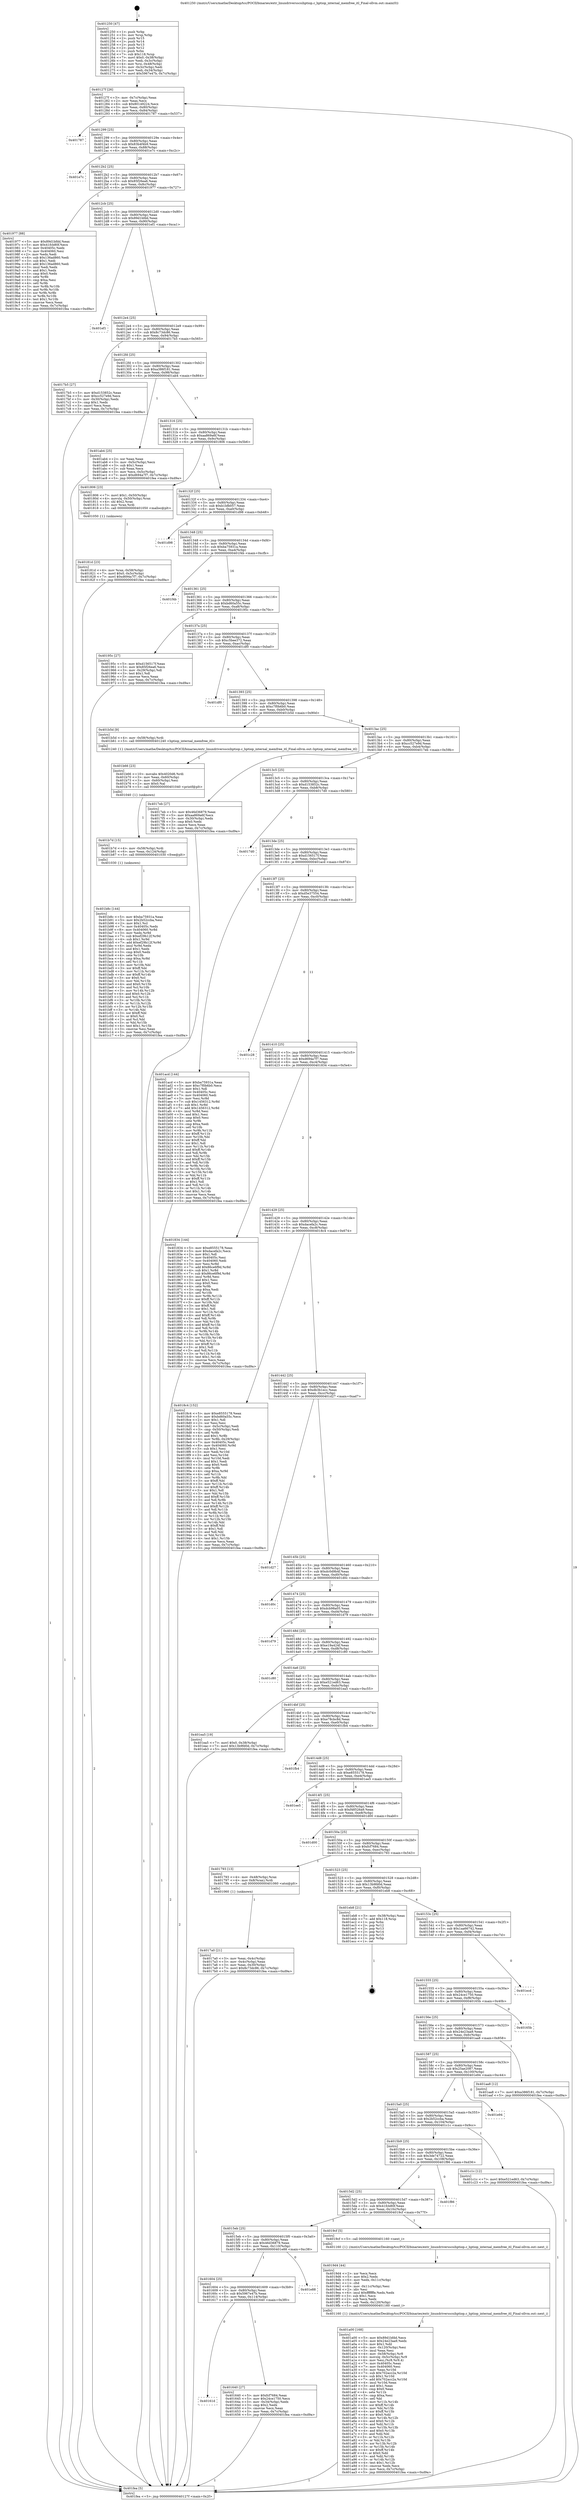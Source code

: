 digraph "0x401250" {
  label = "0x401250 (/mnt/c/Users/mathe/Desktop/tcc/POCII/binaries/extr_linuxdriversscsihptiop.c_hptiop_internal_memfree_itl_Final-ollvm.out::main(0))"
  labelloc = "t"
  node[shape=record]

  Entry [label="",width=0.3,height=0.3,shape=circle,fillcolor=black,style=filled]
  "0x40127f" [label="{
     0x40127f [26]\l
     | [instrs]\l
     &nbsp;&nbsp;0x40127f \<+3\>: mov -0x7c(%rbp),%eax\l
     &nbsp;&nbsp;0x401282 \<+2\>: mov %eax,%ecx\l
     &nbsp;&nbsp;0x401284 \<+6\>: sub $0x80149224,%ecx\l
     &nbsp;&nbsp;0x40128a \<+3\>: mov %eax,-0x80(%rbp)\l
     &nbsp;&nbsp;0x40128d \<+6\>: mov %ecx,-0x84(%rbp)\l
     &nbsp;&nbsp;0x401293 \<+6\>: je 0000000000401787 \<main+0x537\>\l
  }"]
  "0x401787" [label="{
     0x401787\l
  }", style=dashed]
  "0x401299" [label="{
     0x401299 [25]\l
     | [instrs]\l
     &nbsp;&nbsp;0x401299 \<+5\>: jmp 000000000040129e \<main+0x4e\>\l
     &nbsp;&nbsp;0x40129e \<+3\>: mov -0x80(%rbp),%eax\l
     &nbsp;&nbsp;0x4012a1 \<+5\>: sub $0x83b4f4b9,%eax\l
     &nbsp;&nbsp;0x4012a6 \<+6\>: mov %eax,-0x88(%rbp)\l
     &nbsp;&nbsp;0x4012ac \<+6\>: je 0000000000401e7c \<main+0xc2c\>\l
  }"]
  Exit [label="",width=0.3,height=0.3,shape=circle,fillcolor=black,style=filled,peripheries=2]
  "0x401e7c" [label="{
     0x401e7c\l
  }", style=dashed]
  "0x4012b2" [label="{
     0x4012b2 [25]\l
     | [instrs]\l
     &nbsp;&nbsp;0x4012b2 \<+5\>: jmp 00000000004012b7 \<main+0x67\>\l
     &nbsp;&nbsp;0x4012b7 \<+3\>: mov -0x80(%rbp),%eax\l
     &nbsp;&nbsp;0x4012ba \<+5\>: sub $0x85f26ea6,%eax\l
     &nbsp;&nbsp;0x4012bf \<+6\>: mov %eax,-0x8c(%rbp)\l
     &nbsp;&nbsp;0x4012c5 \<+6\>: je 0000000000401977 \<main+0x727\>\l
  }"]
  "0x401b8c" [label="{
     0x401b8c [144]\l
     | [instrs]\l
     &nbsp;&nbsp;0x401b8c \<+5\>: mov $0xba75931a,%eax\l
     &nbsp;&nbsp;0x401b91 \<+5\>: mov $0x2b52ccba,%esi\l
     &nbsp;&nbsp;0x401b96 \<+2\>: mov $0x1,%cl\l
     &nbsp;&nbsp;0x401b98 \<+7\>: mov 0x40405c,%edx\l
     &nbsp;&nbsp;0x401b9f \<+8\>: mov 0x404060,%r8d\l
     &nbsp;&nbsp;0x401ba7 \<+3\>: mov %edx,%r9d\l
     &nbsp;&nbsp;0x401baa \<+7\>: sub $0xef29b12f,%r9d\l
     &nbsp;&nbsp;0x401bb1 \<+4\>: sub $0x1,%r9d\l
     &nbsp;&nbsp;0x401bb5 \<+7\>: add $0xef29b12f,%r9d\l
     &nbsp;&nbsp;0x401bbc \<+4\>: imul %r9d,%edx\l
     &nbsp;&nbsp;0x401bc0 \<+3\>: and $0x1,%edx\l
     &nbsp;&nbsp;0x401bc3 \<+3\>: cmp $0x0,%edx\l
     &nbsp;&nbsp;0x401bc6 \<+4\>: sete %r10b\l
     &nbsp;&nbsp;0x401bca \<+4\>: cmp $0xa,%r8d\l
     &nbsp;&nbsp;0x401bce \<+4\>: setl %r11b\l
     &nbsp;&nbsp;0x401bd2 \<+3\>: mov %r10b,%bl\l
     &nbsp;&nbsp;0x401bd5 \<+3\>: xor $0xff,%bl\l
     &nbsp;&nbsp;0x401bd8 \<+3\>: mov %r11b,%r14b\l
     &nbsp;&nbsp;0x401bdb \<+4\>: xor $0xff,%r14b\l
     &nbsp;&nbsp;0x401bdf \<+3\>: xor $0x0,%cl\l
     &nbsp;&nbsp;0x401be2 \<+3\>: mov %bl,%r15b\l
     &nbsp;&nbsp;0x401be5 \<+4\>: and $0x0,%r15b\l
     &nbsp;&nbsp;0x401be9 \<+3\>: and %cl,%r10b\l
     &nbsp;&nbsp;0x401bec \<+3\>: mov %r14b,%r12b\l
     &nbsp;&nbsp;0x401bef \<+4\>: and $0x0,%r12b\l
     &nbsp;&nbsp;0x401bf3 \<+3\>: and %cl,%r11b\l
     &nbsp;&nbsp;0x401bf6 \<+3\>: or %r10b,%r15b\l
     &nbsp;&nbsp;0x401bf9 \<+3\>: or %r11b,%r12b\l
     &nbsp;&nbsp;0x401bfc \<+3\>: xor %r12b,%r15b\l
     &nbsp;&nbsp;0x401bff \<+3\>: or %r14b,%bl\l
     &nbsp;&nbsp;0x401c02 \<+3\>: xor $0xff,%bl\l
     &nbsp;&nbsp;0x401c05 \<+3\>: or $0x0,%cl\l
     &nbsp;&nbsp;0x401c08 \<+2\>: and %cl,%bl\l
     &nbsp;&nbsp;0x401c0a \<+3\>: or %bl,%r15b\l
     &nbsp;&nbsp;0x401c0d \<+4\>: test $0x1,%r15b\l
     &nbsp;&nbsp;0x401c11 \<+3\>: cmovne %esi,%eax\l
     &nbsp;&nbsp;0x401c14 \<+3\>: mov %eax,-0x7c(%rbp)\l
     &nbsp;&nbsp;0x401c17 \<+5\>: jmp 0000000000401fea \<main+0xd9a\>\l
  }"]
  "0x401977" [label="{
     0x401977 [88]\l
     | [instrs]\l
     &nbsp;&nbsp;0x401977 \<+5\>: mov $0x89d1bfdd,%eax\l
     &nbsp;&nbsp;0x40197c \<+5\>: mov $0x41fcb80f,%ecx\l
     &nbsp;&nbsp;0x401981 \<+7\>: mov 0x40405c,%edx\l
     &nbsp;&nbsp;0x401988 \<+7\>: mov 0x404060,%esi\l
     &nbsp;&nbsp;0x40198f \<+2\>: mov %edx,%edi\l
     &nbsp;&nbsp;0x401991 \<+6\>: sub $0x136ad860,%edi\l
     &nbsp;&nbsp;0x401997 \<+3\>: sub $0x1,%edi\l
     &nbsp;&nbsp;0x40199a \<+6\>: add $0x136ad860,%edi\l
     &nbsp;&nbsp;0x4019a0 \<+3\>: imul %edi,%edx\l
     &nbsp;&nbsp;0x4019a3 \<+3\>: and $0x1,%edx\l
     &nbsp;&nbsp;0x4019a6 \<+3\>: cmp $0x0,%edx\l
     &nbsp;&nbsp;0x4019a9 \<+4\>: sete %r8b\l
     &nbsp;&nbsp;0x4019ad \<+3\>: cmp $0xa,%esi\l
     &nbsp;&nbsp;0x4019b0 \<+4\>: setl %r9b\l
     &nbsp;&nbsp;0x4019b4 \<+3\>: mov %r8b,%r10b\l
     &nbsp;&nbsp;0x4019b7 \<+3\>: and %r9b,%r10b\l
     &nbsp;&nbsp;0x4019ba \<+3\>: xor %r9b,%r8b\l
     &nbsp;&nbsp;0x4019bd \<+3\>: or %r8b,%r10b\l
     &nbsp;&nbsp;0x4019c0 \<+4\>: test $0x1,%r10b\l
     &nbsp;&nbsp;0x4019c4 \<+3\>: cmovne %ecx,%eax\l
     &nbsp;&nbsp;0x4019c7 \<+3\>: mov %eax,-0x7c(%rbp)\l
     &nbsp;&nbsp;0x4019ca \<+5\>: jmp 0000000000401fea \<main+0xd9a\>\l
  }"]
  "0x4012cb" [label="{
     0x4012cb [25]\l
     | [instrs]\l
     &nbsp;&nbsp;0x4012cb \<+5\>: jmp 00000000004012d0 \<main+0x80\>\l
     &nbsp;&nbsp;0x4012d0 \<+3\>: mov -0x80(%rbp),%eax\l
     &nbsp;&nbsp;0x4012d3 \<+5\>: sub $0x89d1bfdd,%eax\l
     &nbsp;&nbsp;0x4012d8 \<+6\>: mov %eax,-0x90(%rbp)\l
     &nbsp;&nbsp;0x4012de \<+6\>: je 0000000000401ef1 \<main+0xca1\>\l
  }"]
  "0x401b7d" [label="{
     0x401b7d [15]\l
     | [instrs]\l
     &nbsp;&nbsp;0x401b7d \<+4\>: mov -0x58(%rbp),%rdi\l
     &nbsp;&nbsp;0x401b81 \<+6\>: mov %eax,-0x124(%rbp)\l
     &nbsp;&nbsp;0x401b87 \<+5\>: call 0000000000401030 \<free@plt\>\l
     | [calls]\l
     &nbsp;&nbsp;0x401030 \{1\} (unknown)\l
  }"]
  "0x401ef1" [label="{
     0x401ef1\l
  }", style=dashed]
  "0x4012e4" [label="{
     0x4012e4 [25]\l
     | [instrs]\l
     &nbsp;&nbsp;0x4012e4 \<+5\>: jmp 00000000004012e9 \<main+0x99\>\l
     &nbsp;&nbsp;0x4012e9 \<+3\>: mov -0x80(%rbp),%eax\l
     &nbsp;&nbsp;0x4012ec \<+5\>: sub $0x8c73dc86,%eax\l
     &nbsp;&nbsp;0x4012f1 \<+6\>: mov %eax,-0x94(%rbp)\l
     &nbsp;&nbsp;0x4012f7 \<+6\>: je 00000000004017b5 \<main+0x565\>\l
  }"]
  "0x401b66" [label="{
     0x401b66 [23]\l
     | [instrs]\l
     &nbsp;&nbsp;0x401b66 \<+10\>: movabs $0x4020d6,%rdi\l
     &nbsp;&nbsp;0x401b70 \<+3\>: mov %eax,-0x60(%rbp)\l
     &nbsp;&nbsp;0x401b73 \<+3\>: mov -0x60(%rbp),%esi\l
     &nbsp;&nbsp;0x401b76 \<+2\>: mov $0x0,%al\l
     &nbsp;&nbsp;0x401b78 \<+5\>: call 0000000000401040 \<printf@plt\>\l
     | [calls]\l
     &nbsp;&nbsp;0x401040 \{1\} (unknown)\l
  }"]
  "0x4017b5" [label="{
     0x4017b5 [27]\l
     | [instrs]\l
     &nbsp;&nbsp;0x4017b5 \<+5\>: mov $0xd153852c,%eax\l
     &nbsp;&nbsp;0x4017ba \<+5\>: mov $0xcc527e9d,%ecx\l
     &nbsp;&nbsp;0x4017bf \<+3\>: mov -0x30(%rbp),%edx\l
     &nbsp;&nbsp;0x4017c2 \<+3\>: cmp $0x1,%edx\l
     &nbsp;&nbsp;0x4017c5 \<+3\>: cmovl %ecx,%eax\l
     &nbsp;&nbsp;0x4017c8 \<+3\>: mov %eax,-0x7c(%rbp)\l
     &nbsp;&nbsp;0x4017cb \<+5\>: jmp 0000000000401fea \<main+0xd9a\>\l
  }"]
  "0x4012fd" [label="{
     0x4012fd [25]\l
     | [instrs]\l
     &nbsp;&nbsp;0x4012fd \<+5\>: jmp 0000000000401302 \<main+0xb2\>\l
     &nbsp;&nbsp;0x401302 \<+3\>: mov -0x80(%rbp),%eax\l
     &nbsp;&nbsp;0x401305 \<+5\>: sub $0xa386f181,%eax\l
     &nbsp;&nbsp;0x40130a \<+6\>: mov %eax,-0x98(%rbp)\l
     &nbsp;&nbsp;0x401310 \<+6\>: je 0000000000401ab4 \<main+0x864\>\l
  }"]
  "0x401a00" [label="{
     0x401a00 [168]\l
     | [instrs]\l
     &nbsp;&nbsp;0x401a00 \<+5\>: mov $0x89d1bfdd,%ecx\l
     &nbsp;&nbsp;0x401a05 \<+5\>: mov $0x24e23aa9,%edx\l
     &nbsp;&nbsp;0x401a0a \<+3\>: mov $0x1,%dil\l
     &nbsp;&nbsp;0x401a0d \<+6\>: mov -0x120(%rbp),%esi\l
     &nbsp;&nbsp;0x401a13 \<+3\>: imul %eax,%esi\l
     &nbsp;&nbsp;0x401a16 \<+4\>: mov -0x58(%rbp),%r8\l
     &nbsp;&nbsp;0x401a1a \<+4\>: movslq -0x5c(%rbp),%r9\l
     &nbsp;&nbsp;0x401a1e \<+4\>: mov %esi,(%r8,%r9,4)\l
     &nbsp;&nbsp;0x401a22 \<+7\>: mov 0x40405c,%eax\l
     &nbsp;&nbsp;0x401a29 \<+7\>: mov 0x404060,%esi\l
     &nbsp;&nbsp;0x401a30 \<+3\>: mov %eax,%r10d\l
     &nbsp;&nbsp;0x401a33 \<+7\>: sub $0x702acc2a,%r10d\l
     &nbsp;&nbsp;0x401a3a \<+4\>: sub $0x1,%r10d\l
     &nbsp;&nbsp;0x401a3e \<+7\>: add $0x702acc2a,%r10d\l
     &nbsp;&nbsp;0x401a45 \<+4\>: imul %r10d,%eax\l
     &nbsp;&nbsp;0x401a49 \<+3\>: and $0x1,%eax\l
     &nbsp;&nbsp;0x401a4c \<+3\>: cmp $0x0,%eax\l
     &nbsp;&nbsp;0x401a4f \<+4\>: sete %r11b\l
     &nbsp;&nbsp;0x401a53 \<+3\>: cmp $0xa,%esi\l
     &nbsp;&nbsp;0x401a56 \<+3\>: setl %bl\l
     &nbsp;&nbsp;0x401a59 \<+3\>: mov %r11b,%r14b\l
     &nbsp;&nbsp;0x401a5c \<+4\>: xor $0xff,%r14b\l
     &nbsp;&nbsp;0x401a60 \<+3\>: mov %bl,%r15b\l
     &nbsp;&nbsp;0x401a63 \<+4\>: xor $0xff,%r15b\l
     &nbsp;&nbsp;0x401a67 \<+4\>: xor $0x0,%dil\l
     &nbsp;&nbsp;0x401a6b \<+3\>: mov %r14b,%r12b\l
     &nbsp;&nbsp;0x401a6e \<+4\>: and $0x0,%r12b\l
     &nbsp;&nbsp;0x401a72 \<+3\>: and %dil,%r11b\l
     &nbsp;&nbsp;0x401a75 \<+3\>: mov %r15b,%r13b\l
     &nbsp;&nbsp;0x401a78 \<+4\>: and $0x0,%r13b\l
     &nbsp;&nbsp;0x401a7c \<+3\>: and %dil,%bl\l
     &nbsp;&nbsp;0x401a7f \<+3\>: or %r11b,%r12b\l
     &nbsp;&nbsp;0x401a82 \<+3\>: or %bl,%r13b\l
     &nbsp;&nbsp;0x401a85 \<+3\>: xor %r13b,%r12b\l
     &nbsp;&nbsp;0x401a88 \<+3\>: or %r15b,%r14b\l
     &nbsp;&nbsp;0x401a8b \<+4\>: xor $0xff,%r14b\l
     &nbsp;&nbsp;0x401a8f \<+4\>: or $0x0,%dil\l
     &nbsp;&nbsp;0x401a93 \<+3\>: and %dil,%r14b\l
     &nbsp;&nbsp;0x401a96 \<+3\>: or %r14b,%r12b\l
     &nbsp;&nbsp;0x401a99 \<+4\>: test $0x1,%r12b\l
     &nbsp;&nbsp;0x401a9d \<+3\>: cmovne %edx,%ecx\l
     &nbsp;&nbsp;0x401aa0 \<+3\>: mov %ecx,-0x7c(%rbp)\l
     &nbsp;&nbsp;0x401aa3 \<+5\>: jmp 0000000000401fea \<main+0xd9a\>\l
  }"]
  "0x401ab4" [label="{
     0x401ab4 [25]\l
     | [instrs]\l
     &nbsp;&nbsp;0x401ab4 \<+2\>: xor %eax,%eax\l
     &nbsp;&nbsp;0x401ab6 \<+3\>: mov -0x5c(%rbp),%ecx\l
     &nbsp;&nbsp;0x401ab9 \<+3\>: sub $0x1,%eax\l
     &nbsp;&nbsp;0x401abc \<+2\>: sub %eax,%ecx\l
     &nbsp;&nbsp;0x401abe \<+3\>: mov %ecx,-0x5c(%rbp)\l
     &nbsp;&nbsp;0x401ac1 \<+7\>: movl $0xd694a7f7,-0x7c(%rbp)\l
     &nbsp;&nbsp;0x401ac8 \<+5\>: jmp 0000000000401fea \<main+0xd9a\>\l
  }"]
  "0x401316" [label="{
     0x401316 [25]\l
     | [instrs]\l
     &nbsp;&nbsp;0x401316 \<+5\>: jmp 000000000040131b \<main+0xcb\>\l
     &nbsp;&nbsp;0x40131b \<+3\>: mov -0x80(%rbp),%eax\l
     &nbsp;&nbsp;0x40131e \<+5\>: sub $0xaa869a6f,%eax\l
     &nbsp;&nbsp;0x401323 \<+6\>: mov %eax,-0x9c(%rbp)\l
     &nbsp;&nbsp;0x401329 \<+6\>: je 0000000000401806 \<main+0x5b6\>\l
  }"]
  "0x4019d4" [label="{
     0x4019d4 [44]\l
     | [instrs]\l
     &nbsp;&nbsp;0x4019d4 \<+2\>: xor %ecx,%ecx\l
     &nbsp;&nbsp;0x4019d6 \<+5\>: mov $0x2,%edx\l
     &nbsp;&nbsp;0x4019db \<+6\>: mov %edx,-0x11c(%rbp)\l
     &nbsp;&nbsp;0x4019e1 \<+1\>: cltd\l
     &nbsp;&nbsp;0x4019e2 \<+6\>: mov -0x11c(%rbp),%esi\l
     &nbsp;&nbsp;0x4019e8 \<+2\>: idiv %esi\l
     &nbsp;&nbsp;0x4019ea \<+6\>: imul $0xfffffffe,%edx,%edx\l
     &nbsp;&nbsp;0x4019f0 \<+3\>: sub $0x1,%ecx\l
     &nbsp;&nbsp;0x4019f3 \<+2\>: sub %ecx,%edx\l
     &nbsp;&nbsp;0x4019f5 \<+6\>: mov %edx,-0x120(%rbp)\l
     &nbsp;&nbsp;0x4019fb \<+5\>: call 0000000000401160 \<next_i\>\l
     | [calls]\l
     &nbsp;&nbsp;0x401160 \{1\} (/mnt/c/Users/mathe/Desktop/tcc/POCII/binaries/extr_linuxdriversscsihptiop.c_hptiop_internal_memfree_itl_Final-ollvm.out::next_i)\l
  }"]
  "0x401806" [label="{
     0x401806 [23]\l
     | [instrs]\l
     &nbsp;&nbsp;0x401806 \<+7\>: movl $0x1,-0x50(%rbp)\l
     &nbsp;&nbsp;0x40180d \<+4\>: movslq -0x50(%rbp),%rax\l
     &nbsp;&nbsp;0x401811 \<+4\>: shl $0x2,%rax\l
     &nbsp;&nbsp;0x401815 \<+3\>: mov %rax,%rdi\l
     &nbsp;&nbsp;0x401818 \<+5\>: call 0000000000401050 \<malloc@plt\>\l
     | [calls]\l
     &nbsp;&nbsp;0x401050 \{1\} (unknown)\l
  }"]
  "0x40132f" [label="{
     0x40132f [25]\l
     | [instrs]\l
     &nbsp;&nbsp;0x40132f \<+5\>: jmp 0000000000401334 \<main+0xe4\>\l
     &nbsp;&nbsp;0x401334 \<+3\>: mov -0x80(%rbp),%eax\l
     &nbsp;&nbsp;0x401337 \<+5\>: sub $0xb1bfb057,%eax\l
     &nbsp;&nbsp;0x40133c \<+6\>: mov %eax,-0xa0(%rbp)\l
     &nbsp;&nbsp;0x401342 \<+6\>: je 0000000000401d98 \<main+0xb48\>\l
  }"]
  "0x40181d" [label="{
     0x40181d [23]\l
     | [instrs]\l
     &nbsp;&nbsp;0x40181d \<+4\>: mov %rax,-0x58(%rbp)\l
     &nbsp;&nbsp;0x401821 \<+7\>: movl $0x0,-0x5c(%rbp)\l
     &nbsp;&nbsp;0x401828 \<+7\>: movl $0xd694a7f7,-0x7c(%rbp)\l
     &nbsp;&nbsp;0x40182f \<+5\>: jmp 0000000000401fea \<main+0xd9a\>\l
  }"]
  "0x401d98" [label="{
     0x401d98\l
  }", style=dashed]
  "0x401348" [label="{
     0x401348 [25]\l
     | [instrs]\l
     &nbsp;&nbsp;0x401348 \<+5\>: jmp 000000000040134d \<main+0xfd\>\l
     &nbsp;&nbsp;0x40134d \<+3\>: mov -0x80(%rbp),%eax\l
     &nbsp;&nbsp;0x401350 \<+5\>: sub $0xba75931a,%eax\l
     &nbsp;&nbsp;0x401355 \<+6\>: mov %eax,-0xa4(%rbp)\l
     &nbsp;&nbsp;0x40135b \<+6\>: je 0000000000401f4b \<main+0xcfb\>\l
  }"]
  "0x4017a0" [label="{
     0x4017a0 [21]\l
     | [instrs]\l
     &nbsp;&nbsp;0x4017a0 \<+3\>: mov %eax,-0x4c(%rbp)\l
     &nbsp;&nbsp;0x4017a3 \<+3\>: mov -0x4c(%rbp),%eax\l
     &nbsp;&nbsp;0x4017a6 \<+3\>: mov %eax,-0x30(%rbp)\l
     &nbsp;&nbsp;0x4017a9 \<+7\>: movl $0x8c73dc86,-0x7c(%rbp)\l
     &nbsp;&nbsp;0x4017b0 \<+5\>: jmp 0000000000401fea \<main+0xd9a\>\l
  }"]
  "0x401f4b" [label="{
     0x401f4b\l
  }", style=dashed]
  "0x401361" [label="{
     0x401361 [25]\l
     | [instrs]\l
     &nbsp;&nbsp;0x401361 \<+5\>: jmp 0000000000401366 \<main+0x116\>\l
     &nbsp;&nbsp;0x401366 \<+3\>: mov -0x80(%rbp),%eax\l
     &nbsp;&nbsp;0x401369 \<+5\>: sub $0xbd60a55c,%eax\l
     &nbsp;&nbsp;0x40136e \<+6\>: mov %eax,-0xa8(%rbp)\l
     &nbsp;&nbsp;0x401374 \<+6\>: je 000000000040195c \<main+0x70c\>\l
  }"]
  "0x401250" [label="{
     0x401250 [47]\l
     | [instrs]\l
     &nbsp;&nbsp;0x401250 \<+1\>: push %rbp\l
     &nbsp;&nbsp;0x401251 \<+3\>: mov %rsp,%rbp\l
     &nbsp;&nbsp;0x401254 \<+2\>: push %r15\l
     &nbsp;&nbsp;0x401256 \<+2\>: push %r14\l
     &nbsp;&nbsp;0x401258 \<+2\>: push %r13\l
     &nbsp;&nbsp;0x40125a \<+2\>: push %r12\l
     &nbsp;&nbsp;0x40125c \<+1\>: push %rbx\l
     &nbsp;&nbsp;0x40125d \<+7\>: sub $0x118,%rsp\l
     &nbsp;&nbsp;0x401264 \<+7\>: movl $0x0,-0x38(%rbp)\l
     &nbsp;&nbsp;0x40126b \<+3\>: mov %edi,-0x3c(%rbp)\l
     &nbsp;&nbsp;0x40126e \<+4\>: mov %rsi,-0x48(%rbp)\l
     &nbsp;&nbsp;0x401272 \<+3\>: mov -0x3c(%rbp),%edi\l
     &nbsp;&nbsp;0x401275 \<+3\>: mov %edi,-0x34(%rbp)\l
     &nbsp;&nbsp;0x401278 \<+7\>: movl $0x5967e47b,-0x7c(%rbp)\l
  }"]
  "0x40195c" [label="{
     0x40195c [27]\l
     | [instrs]\l
     &nbsp;&nbsp;0x40195c \<+5\>: mov $0xd156517f,%eax\l
     &nbsp;&nbsp;0x401961 \<+5\>: mov $0x85f26ea6,%ecx\l
     &nbsp;&nbsp;0x401966 \<+3\>: mov -0x29(%rbp),%dl\l
     &nbsp;&nbsp;0x401969 \<+3\>: test $0x1,%dl\l
     &nbsp;&nbsp;0x40196c \<+3\>: cmovne %ecx,%eax\l
     &nbsp;&nbsp;0x40196f \<+3\>: mov %eax,-0x7c(%rbp)\l
     &nbsp;&nbsp;0x401972 \<+5\>: jmp 0000000000401fea \<main+0xd9a\>\l
  }"]
  "0x40137a" [label="{
     0x40137a [25]\l
     | [instrs]\l
     &nbsp;&nbsp;0x40137a \<+5\>: jmp 000000000040137f \<main+0x12f\>\l
     &nbsp;&nbsp;0x40137f \<+3\>: mov -0x80(%rbp),%eax\l
     &nbsp;&nbsp;0x401382 \<+5\>: sub $0xc5bee372,%eax\l
     &nbsp;&nbsp;0x401387 \<+6\>: mov %eax,-0xac(%rbp)\l
     &nbsp;&nbsp;0x40138d \<+6\>: je 0000000000401df0 \<main+0xba0\>\l
  }"]
  "0x401fea" [label="{
     0x401fea [5]\l
     | [instrs]\l
     &nbsp;&nbsp;0x401fea \<+5\>: jmp 000000000040127f \<main+0x2f\>\l
  }"]
  "0x401df0" [label="{
     0x401df0\l
  }", style=dashed]
  "0x401393" [label="{
     0x401393 [25]\l
     | [instrs]\l
     &nbsp;&nbsp;0x401393 \<+5\>: jmp 0000000000401398 \<main+0x148\>\l
     &nbsp;&nbsp;0x401398 \<+3\>: mov -0x80(%rbp),%eax\l
     &nbsp;&nbsp;0x40139b \<+5\>: sub $0xc7f0b6b0,%eax\l
     &nbsp;&nbsp;0x4013a0 \<+6\>: mov %eax,-0xb0(%rbp)\l
     &nbsp;&nbsp;0x4013a6 \<+6\>: je 0000000000401b5d \<main+0x90d\>\l
  }"]
  "0x40161d" [label="{
     0x40161d\l
  }", style=dashed]
  "0x401b5d" [label="{
     0x401b5d [9]\l
     | [instrs]\l
     &nbsp;&nbsp;0x401b5d \<+4\>: mov -0x58(%rbp),%rdi\l
     &nbsp;&nbsp;0x401b61 \<+5\>: call 0000000000401240 \<hptiop_internal_memfree_itl\>\l
     | [calls]\l
     &nbsp;&nbsp;0x401240 \{1\} (/mnt/c/Users/mathe/Desktop/tcc/POCII/binaries/extr_linuxdriversscsihptiop.c_hptiop_internal_memfree_itl_Final-ollvm.out::hptiop_internal_memfree_itl)\l
  }"]
  "0x4013ac" [label="{
     0x4013ac [25]\l
     | [instrs]\l
     &nbsp;&nbsp;0x4013ac \<+5\>: jmp 00000000004013b1 \<main+0x161\>\l
     &nbsp;&nbsp;0x4013b1 \<+3\>: mov -0x80(%rbp),%eax\l
     &nbsp;&nbsp;0x4013b4 \<+5\>: sub $0xcc527e9d,%eax\l
     &nbsp;&nbsp;0x4013b9 \<+6\>: mov %eax,-0xb4(%rbp)\l
     &nbsp;&nbsp;0x4013bf \<+6\>: je 00000000004017eb \<main+0x59b\>\l
  }"]
  "0x401640" [label="{
     0x401640 [27]\l
     | [instrs]\l
     &nbsp;&nbsp;0x401640 \<+5\>: mov $0xfcf7684,%eax\l
     &nbsp;&nbsp;0x401645 \<+5\>: mov $0x24ce1750,%ecx\l
     &nbsp;&nbsp;0x40164a \<+3\>: mov -0x34(%rbp),%edx\l
     &nbsp;&nbsp;0x40164d \<+3\>: cmp $0x2,%edx\l
     &nbsp;&nbsp;0x401650 \<+3\>: cmovne %ecx,%eax\l
     &nbsp;&nbsp;0x401653 \<+3\>: mov %eax,-0x7c(%rbp)\l
     &nbsp;&nbsp;0x401656 \<+5\>: jmp 0000000000401fea \<main+0xd9a\>\l
  }"]
  "0x4017eb" [label="{
     0x4017eb [27]\l
     | [instrs]\l
     &nbsp;&nbsp;0x4017eb \<+5\>: mov $0x46d36879,%eax\l
     &nbsp;&nbsp;0x4017f0 \<+5\>: mov $0xaa869a6f,%ecx\l
     &nbsp;&nbsp;0x4017f5 \<+3\>: mov -0x30(%rbp),%edx\l
     &nbsp;&nbsp;0x4017f8 \<+3\>: cmp $0x0,%edx\l
     &nbsp;&nbsp;0x4017fb \<+3\>: cmove %ecx,%eax\l
     &nbsp;&nbsp;0x4017fe \<+3\>: mov %eax,-0x7c(%rbp)\l
     &nbsp;&nbsp;0x401801 \<+5\>: jmp 0000000000401fea \<main+0xd9a\>\l
  }"]
  "0x4013c5" [label="{
     0x4013c5 [25]\l
     | [instrs]\l
     &nbsp;&nbsp;0x4013c5 \<+5\>: jmp 00000000004013ca \<main+0x17a\>\l
     &nbsp;&nbsp;0x4013ca \<+3\>: mov -0x80(%rbp),%eax\l
     &nbsp;&nbsp;0x4013cd \<+5\>: sub $0xd153852c,%eax\l
     &nbsp;&nbsp;0x4013d2 \<+6\>: mov %eax,-0xb8(%rbp)\l
     &nbsp;&nbsp;0x4013d8 \<+6\>: je 00000000004017d0 \<main+0x580\>\l
  }"]
  "0x401604" [label="{
     0x401604 [25]\l
     | [instrs]\l
     &nbsp;&nbsp;0x401604 \<+5\>: jmp 0000000000401609 \<main+0x3b9\>\l
     &nbsp;&nbsp;0x401609 \<+3\>: mov -0x80(%rbp),%eax\l
     &nbsp;&nbsp;0x40160c \<+5\>: sub $0x5967e47b,%eax\l
     &nbsp;&nbsp;0x401611 \<+6\>: mov %eax,-0x114(%rbp)\l
     &nbsp;&nbsp;0x401617 \<+6\>: je 0000000000401640 \<main+0x3f0\>\l
  }"]
  "0x4017d0" [label="{
     0x4017d0\l
  }", style=dashed]
  "0x4013de" [label="{
     0x4013de [25]\l
     | [instrs]\l
     &nbsp;&nbsp;0x4013de \<+5\>: jmp 00000000004013e3 \<main+0x193\>\l
     &nbsp;&nbsp;0x4013e3 \<+3\>: mov -0x80(%rbp),%eax\l
     &nbsp;&nbsp;0x4013e6 \<+5\>: sub $0xd156517f,%eax\l
     &nbsp;&nbsp;0x4013eb \<+6\>: mov %eax,-0xbc(%rbp)\l
     &nbsp;&nbsp;0x4013f1 \<+6\>: je 0000000000401acd \<main+0x87d\>\l
  }"]
  "0x401e88" [label="{
     0x401e88\l
  }", style=dashed]
  "0x401acd" [label="{
     0x401acd [144]\l
     | [instrs]\l
     &nbsp;&nbsp;0x401acd \<+5\>: mov $0xba75931a,%eax\l
     &nbsp;&nbsp;0x401ad2 \<+5\>: mov $0xc7f0b6b0,%ecx\l
     &nbsp;&nbsp;0x401ad7 \<+2\>: mov $0x1,%dl\l
     &nbsp;&nbsp;0x401ad9 \<+7\>: mov 0x40405c,%esi\l
     &nbsp;&nbsp;0x401ae0 \<+7\>: mov 0x404060,%edi\l
     &nbsp;&nbsp;0x401ae7 \<+3\>: mov %esi,%r8d\l
     &nbsp;&nbsp;0x401aea \<+7\>: sub $0x1456312,%r8d\l
     &nbsp;&nbsp;0x401af1 \<+4\>: sub $0x1,%r8d\l
     &nbsp;&nbsp;0x401af5 \<+7\>: add $0x1456312,%r8d\l
     &nbsp;&nbsp;0x401afc \<+4\>: imul %r8d,%esi\l
     &nbsp;&nbsp;0x401b00 \<+3\>: and $0x1,%esi\l
     &nbsp;&nbsp;0x401b03 \<+3\>: cmp $0x0,%esi\l
     &nbsp;&nbsp;0x401b06 \<+4\>: sete %r9b\l
     &nbsp;&nbsp;0x401b0a \<+3\>: cmp $0xa,%edi\l
     &nbsp;&nbsp;0x401b0d \<+4\>: setl %r10b\l
     &nbsp;&nbsp;0x401b11 \<+3\>: mov %r9b,%r11b\l
     &nbsp;&nbsp;0x401b14 \<+4\>: xor $0xff,%r11b\l
     &nbsp;&nbsp;0x401b18 \<+3\>: mov %r10b,%bl\l
     &nbsp;&nbsp;0x401b1b \<+3\>: xor $0xff,%bl\l
     &nbsp;&nbsp;0x401b1e \<+3\>: xor $0x1,%dl\l
     &nbsp;&nbsp;0x401b21 \<+3\>: mov %r11b,%r14b\l
     &nbsp;&nbsp;0x401b24 \<+4\>: and $0xff,%r14b\l
     &nbsp;&nbsp;0x401b28 \<+3\>: and %dl,%r9b\l
     &nbsp;&nbsp;0x401b2b \<+3\>: mov %bl,%r15b\l
     &nbsp;&nbsp;0x401b2e \<+4\>: and $0xff,%r15b\l
     &nbsp;&nbsp;0x401b32 \<+3\>: and %dl,%r10b\l
     &nbsp;&nbsp;0x401b35 \<+3\>: or %r9b,%r14b\l
     &nbsp;&nbsp;0x401b38 \<+3\>: or %r10b,%r15b\l
     &nbsp;&nbsp;0x401b3b \<+3\>: xor %r15b,%r14b\l
     &nbsp;&nbsp;0x401b3e \<+3\>: or %bl,%r11b\l
     &nbsp;&nbsp;0x401b41 \<+4\>: xor $0xff,%r11b\l
     &nbsp;&nbsp;0x401b45 \<+3\>: or $0x1,%dl\l
     &nbsp;&nbsp;0x401b48 \<+3\>: and %dl,%r11b\l
     &nbsp;&nbsp;0x401b4b \<+3\>: or %r11b,%r14b\l
     &nbsp;&nbsp;0x401b4e \<+4\>: test $0x1,%r14b\l
     &nbsp;&nbsp;0x401b52 \<+3\>: cmovne %ecx,%eax\l
     &nbsp;&nbsp;0x401b55 \<+3\>: mov %eax,-0x7c(%rbp)\l
     &nbsp;&nbsp;0x401b58 \<+5\>: jmp 0000000000401fea \<main+0xd9a\>\l
  }"]
  "0x4013f7" [label="{
     0x4013f7 [25]\l
     | [instrs]\l
     &nbsp;&nbsp;0x4013f7 \<+5\>: jmp 00000000004013fc \<main+0x1ac\>\l
     &nbsp;&nbsp;0x4013fc \<+3\>: mov -0x80(%rbp),%eax\l
     &nbsp;&nbsp;0x4013ff \<+5\>: sub $0xd5e37554,%eax\l
     &nbsp;&nbsp;0x401404 \<+6\>: mov %eax,-0xc0(%rbp)\l
     &nbsp;&nbsp;0x40140a \<+6\>: je 0000000000401c28 \<main+0x9d8\>\l
  }"]
  "0x4015eb" [label="{
     0x4015eb [25]\l
     | [instrs]\l
     &nbsp;&nbsp;0x4015eb \<+5\>: jmp 00000000004015f0 \<main+0x3a0\>\l
     &nbsp;&nbsp;0x4015f0 \<+3\>: mov -0x80(%rbp),%eax\l
     &nbsp;&nbsp;0x4015f3 \<+5\>: sub $0x46d36879,%eax\l
     &nbsp;&nbsp;0x4015f8 \<+6\>: mov %eax,-0x110(%rbp)\l
     &nbsp;&nbsp;0x4015fe \<+6\>: je 0000000000401e88 \<main+0xc38\>\l
  }"]
  "0x401c28" [label="{
     0x401c28\l
  }", style=dashed]
  "0x401410" [label="{
     0x401410 [25]\l
     | [instrs]\l
     &nbsp;&nbsp;0x401410 \<+5\>: jmp 0000000000401415 \<main+0x1c5\>\l
     &nbsp;&nbsp;0x401415 \<+3\>: mov -0x80(%rbp),%eax\l
     &nbsp;&nbsp;0x401418 \<+5\>: sub $0xd694a7f7,%eax\l
     &nbsp;&nbsp;0x40141d \<+6\>: mov %eax,-0xc4(%rbp)\l
     &nbsp;&nbsp;0x401423 \<+6\>: je 0000000000401834 \<main+0x5e4\>\l
  }"]
  "0x4019cf" [label="{
     0x4019cf [5]\l
     | [instrs]\l
     &nbsp;&nbsp;0x4019cf \<+5\>: call 0000000000401160 \<next_i\>\l
     | [calls]\l
     &nbsp;&nbsp;0x401160 \{1\} (/mnt/c/Users/mathe/Desktop/tcc/POCII/binaries/extr_linuxdriversscsihptiop.c_hptiop_internal_memfree_itl_Final-ollvm.out::next_i)\l
  }"]
  "0x401834" [label="{
     0x401834 [144]\l
     | [instrs]\l
     &nbsp;&nbsp;0x401834 \<+5\>: mov $0xe8555178,%eax\l
     &nbsp;&nbsp;0x401839 \<+5\>: mov $0xdacefa2c,%ecx\l
     &nbsp;&nbsp;0x40183e \<+2\>: mov $0x1,%dl\l
     &nbsp;&nbsp;0x401840 \<+7\>: mov 0x40405c,%esi\l
     &nbsp;&nbsp;0x401847 \<+7\>: mov 0x404060,%edi\l
     &nbsp;&nbsp;0x40184e \<+3\>: mov %esi,%r8d\l
     &nbsp;&nbsp;0x401851 \<+7\>: add $0x86ce6f9d,%r8d\l
     &nbsp;&nbsp;0x401858 \<+4\>: sub $0x1,%r8d\l
     &nbsp;&nbsp;0x40185c \<+7\>: sub $0x86ce6f9d,%r8d\l
     &nbsp;&nbsp;0x401863 \<+4\>: imul %r8d,%esi\l
     &nbsp;&nbsp;0x401867 \<+3\>: and $0x1,%esi\l
     &nbsp;&nbsp;0x40186a \<+3\>: cmp $0x0,%esi\l
     &nbsp;&nbsp;0x40186d \<+4\>: sete %r9b\l
     &nbsp;&nbsp;0x401871 \<+3\>: cmp $0xa,%edi\l
     &nbsp;&nbsp;0x401874 \<+4\>: setl %r10b\l
     &nbsp;&nbsp;0x401878 \<+3\>: mov %r9b,%r11b\l
     &nbsp;&nbsp;0x40187b \<+4\>: xor $0xff,%r11b\l
     &nbsp;&nbsp;0x40187f \<+3\>: mov %r10b,%bl\l
     &nbsp;&nbsp;0x401882 \<+3\>: xor $0xff,%bl\l
     &nbsp;&nbsp;0x401885 \<+3\>: xor $0x1,%dl\l
     &nbsp;&nbsp;0x401888 \<+3\>: mov %r11b,%r14b\l
     &nbsp;&nbsp;0x40188b \<+4\>: and $0xff,%r14b\l
     &nbsp;&nbsp;0x40188f \<+3\>: and %dl,%r9b\l
     &nbsp;&nbsp;0x401892 \<+3\>: mov %bl,%r15b\l
     &nbsp;&nbsp;0x401895 \<+4\>: and $0xff,%r15b\l
     &nbsp;&nbsp;0x401899 \<+3\>: and %dl,%r10b\l
     &nbsp;&nbsp;0x40189c \<+3\>: or %r9b,%r14b\l
     &nbsp;&nbsp;0x40189f \<+3\>: or %r10b,%r15b\l
     &nbsp;&nbsp;0x4018a2 \<+3\>: xor %r15b,%r14b\l
     &nbsp;&nbsp;0x4018a5 \<+3\>: or %bl,%r11b\l
     &nbsp;&nbsp;0x4018a8 \<+4\>: xor $0xff,%r11b\l
     &nbsp;&nbsp;0x4018ac \<+3\>: or $0x1,%dl\l
     &nbsp;&nbsp;0x4018af \<+3\>: and %dl,%r11b\l
     &nbsp;&nbsp;0x4018b2 \<+3\>: or %r11b,%r14b\l
     &nbsp;&nbsp;0x4018b5 \<+4\>: test $0x1,%r14b\l
     &nbsp;&nbsp;0x4018b9 \<+3\>: cmovne %ecx,%eax\l
     &nbsp;&nbsp;0x4018bc \<+3\>: mov %eax,-0x7c(%rbp)\l
     &nbsp;&nbsp;0x4018bf \<+5\>: jmp 0000000000401fea \<main+0xd9a\>\l
  }"]
  "0x401429" [label="{
     0x401429 [25]\l
     | [instrs]\l
     &nbsp;&nbsp;0x401429 \<+5\>: jmp 000000000040142e \<main+0x1de\>\l
     &nbsp;&nbsp;0x40142e \<+3\>: mov -0x80(%rbp),%eax\l
     &nbsp;&nbsp;0x401431 \<+5\>: sub $0xdacefa2c,%eax\l
     &nbsp;&nbsp;0x401436 \<+6\>: mov %eax,-0xc8(%rbp)\l
     &nbsp;&nbsp;0x40143c \<+6\>: je 00000000004018c4 \<main+0x674\>\l
  }"]
  "0x4015d2" [label="{
     0x4015d2 [25]\l
     | [instrs]\l
     &nbsp;&nbsp;0x4015d2 \<+5\>: jmp 00000000004015d7 \<main+0x387\>\l
     &nbsp;&nbsp;0x4015d7 \<+3\>: mov -0x80(%rbp),%eax\l
     &nbsp;&nbsp;0x4015da \<+5\>: sub $0x41fcb80f,%eax\l
     &nbsp;&nbsp;0x4015df \<+6\>: mov %eax,-0x10c(%rbp)\l
     &nbsp;&nbsp;0x4015e5 \<+6\>: je 00000000004019cf \<main+0x77f\>\l
  }"]
  "0x4018c4" [label="{
     0x4018c4 [152]\l
     | [instrs]\l
     &nbsp;&nbsp;0x4018c4 \<+5\>: mov $0xe8555178,%eax\l
     &nbsp;&nbsp;0x4018c9 \<+5\>: mov $0xbd60a55c,%ecx\l
     &nbsp;&nbsp;0x4018ce \<+2\>: mov $0x1,%dl\l
     &nbsp;&nbsp;0x4018d0 \<+2\>: xor %esi,%esi\l
     &nbsp;&nbsp;0x4018d2 \<+3\>: mov -0x5c(%rbp),%edi\l
     &nbsp;&nbsp;0x4018d5 \<+3\>: cmp -0x50(%rbp),%edi\l
     &nbsp;&nbsp;0x4018d8 \<+4\>: setl %r8b\l
     &nbsp;&nbsp;0x4018dc \<+4\>: and $0x1,%r8b\l
     &nbsp;&nbsp;0x4018e0 \<+4\>: mov %r8b,-0x29(%rbp)\l
     &nbsp;&nbsp;0x4018e4 \<+7\>: mov 0x40405c,%edi\l
     &nbsp;&nbsp;0x4018eb \<+8\>: mov 0x404060,%r9d\l
     &nbsp;&nbsp;0x4018f3 \<+3\>: sub $0x1,%esi\l
     &nbsp;&nbsp;0x4018f6 \<+3\>: mov %edi,%r10d\l
     &nbsp;&nbsp;0x4018f9 \<+3\>: add %esi,%r10d\l
     &nbsp;&nbsp;0x4018fc \<+4\>: imul %r10d,%edi\l
     &nbsp;&nbsp;0x401900 \<+3\>: and $0x1,%edi\l
     &nbsp;&nbsp;0x401903 \<+3\>: cmp $0x0,%edi\l
     &nbsp;&nbsp;0x401906 \<+4\>: sete %r8b\l
     &nbsp;&nbsp;0x40190a \<+4\>: cmp $0xa,%r9d\l
     &nbsp;&nbsp;0x40190e \<+4\>: setl %r11b\l
     &nbsp;&nbsp;0x401912 \<+3\>: mov %r8b,%bl\l
     &nbsp;&nbsp;0x401915 \<+3\>: xor $0xff,%bl\l
     &nbsp;&nbsp;0x401918 \<+3\>: mov %r11b,%r14b\l
     &nbsp;&nbsp;0x40191b \<+4\>: xor $0xff,%r14b\l
     &nbsp;&nbsp;0x40191f \<+3\>: xor $0x1,%dl\l
     &nbsp;&nbsp;0x401922 \<+3\>: mov %bl,%r15b\l
     &nbsp;&nbsp;0x401925 \<+4\>: and $0xff,%r15b\l
     &nbsp;&nbsp;0x401929 \<+3\>: and %dl,%r8b\l
     &nbsp;&nbsp;0x40192c \<+3\>: mov %r14b,%r12b\l
     &nbsp;&nbsp;0x40192f \<+4\>: and $0xff,%r12b\l
     &nbsp;&nbsp;0x401933 \<+3\>: and %dl,%r11b\l
     &nbsp;&nbsp;0x401936 \<+3\>: or %r8b,%r15b\l
     &nbsp;&nbsp;0x401939 \<+3\>: or %r11b,%r12b\l
     &nbsp;&nbsp;0x40193c \<+3\>: xor %r12b,%r15b\l
     &nbsp;&nbsp;0x40193f \<+3\>: or %r14b,%bl\l
     &nbsp;&nbsp;0x401942 \<+3\>: xor $0xff,%bl\l
     &nbsp;&nbsp;0x401945 \<+3\>: or $0x1,%dl\l
     &nbsp;&nbsp;0x401948 \<+2\>: and %dl,%bl\l
     &nbsp;&nbsp;0x40194a \<+3\>: or %bl,%r15b\l
     &nbsp;&nbsp;0x40194d \<+4\>: test $0x1,%r15b\l
     &nbsp;&nbsp;0x401951 \<+3\>: cmovne %ecx,%eax\l
     &nbsp;&nbsp;0x401954 \<+3\>: mov %eax,-0x7c(%rbp)\l
     &nbsp;&nbsp;0x401957 \<+5\>: jmp 0000000000401fea \<main+0xd9a\>\l
  }"]
  "0x401442" [label="{
     0x401442 [25]\l
     | [instrs]\l
     &nbsp;&nbsp;0x401442 \<+5\>: jmp 0000000000401447 \<main+0x1f7\>\l
     &nbsp;&nbsp;0x401447 \<+3\>: mov -0x80(%rbp),%eax\l
     &nbsp;&nbsp;0x40144a \<+5\>: sub $0xdb3b1ecc,%eax\l
     &nbsp;&nbsp;0x40144f \<+6\>: mov %eax,-0xcc(%rbp)\l
     &nbsp;&nbsp;0x401455 \<+6\>: je 0000000000401d27 \<main+0xad7\>\l
  }"]
  "0x401f86" [label="{
     0x401f86\l
  }", style=dashed]
  "0x401d27" [label="{
     0x401d27\l
  }", style=dashed]
  "0x40145b" [label="{
     0x40145b [25]\l
     | [instrs]\l
     &nbsp;&nbsp;0x40145b \<+5\>: jmp 0000000000401460 \<main+0x210\>\l
     &nbsp;&nbsp;0x401460 \<+3\>: mov -0x80(%rbp),%eax\l
     &nbsp;&nbsp;0x401463 \<+5\>: sub $0xdc0d9b4f,%eax\l
     &nbsp;&nbsp;0x401468 \<+6\>: mov %eax,-0xd0(%rbp)\l
     &nbsp;&nbsp;0x40146e \<+6\>: je 0000000000401d0c \<main+0xabc\>\l
  }"]
  "0x4015b9" [label="{
     0x4015b9 [25]\l
     | [instrs]\l
     &nbsp;&nbsp;0x4015b9 \<+5\>: jmp 00000000004015be \<main+0x36e\>\l
     &nbsp;&nbsp;0x4015be \<+3\>: mov -0x80(%rbp),%eax\l
     &nbsp;&nbsp;0x4015c1 \<+5\>: sub $0x3de74722,%eax\l
     &nbsp;&nbsp;0x4015c6 \<+6\>: mov %eax,-0x108(%rbp)\l
     &nbsp;&nbsp;0x4015cc \<+6\>: je 0000000000401f86 \<main+0xd36\>\l
  }"]
  "0x401d0c" [label="{
     0x401d0c\l
  }", style=dashed]
  "0x401474" [label="{
     0x401474 [25]\l
     | [instrs]\l
     &nbsp;&nbsp;0x401474 \<+5\>: jmp 0000000000401479 \<main+0x229\>\l
     &nbsp;&nbsp;0x401479 \<+3\>: mov -0x80(%rbp),%eax\l
     &nbsp;&nbsp;0x40147c \<+5\>: sub $0xdcb98a05,%eax\l
     &nbsp;&nbsp;0x401481 \<+6\>: mov %eax,-0xd4(%rbp)\l
     &nbsp;&nbsp;0x401487 \<+6\>: je 0000000000401d79 \<main+0xb29\>\l
  }"]
  "0x401c1c" [label="{
     0x401c1c [12]\l
     | [instrs]\l
     &nbsp;&nbsp;0x401c1c \<+7\>: movl $0xe521ed63,-0x7c(%rbp)\l
     &nbsp;&nbsp;0x401c23 \<+5\>: jmp 0000000000401fea \<main+0xd9a\>\l
  }"]
  "0x401d79" [label="{
     0x401d79\l
  }", style=dashed]
  "0x40148d" [label="{
     0x40148d [25]\l
     | [instrs]\l
     &nbsp;&nbsp;0x40148d \<+5\>: jmp 0000000000401492 \<main+0x242\>\l
     &nbsp;&nbsp;0x401492 \<+3\>: mov -0x80(%rbp),%eax\l
     &nbsp;&nbsp;0x401495 \<+5\>: sub $0xe19a424f,%eax\l
     &nbsp;&nbsp;0x40149a \<+6\>: mov %eax,-0xd8(%rbp)\l
     &nbsp;&nbsp;0x4014a0 \<+6\>: je 0000000000401c80 \<main+0xa30\>\l
  }"]
  "0x4015a0" [label="{
     0x4015a0 [25]\l
     | [instrs]\l
     &nbsp;&nbsp;0x4015a0 \<+5\>: jmp 00000000004015a5 \<main+0x355\>\l
     &nbsp;&nbsp;0x4015a5 \<+3\>: mov -0x80(%rbp),%eax\l
     &nbsp;&nbsp;0x4015a8 \<+5\>: sub $0x2b52ccba,%eax\l
     &nbsp;&nbsp;0x4015ad \<+6\>: mov %eax,-0x104(%rbp)\l
     &nbsp;&nbsp;0x4015b3 \<+6\>: je 0000000000401c1c \<main+0x9cc\>\l
  }"]
  "0x401c80" [label="{
     0x401c80\l
  }", style=dashed]
  "0x4014a6" [label="{
     0x4014a6 [25]\l
     | [instrs]\l
     &nbsp;&nbsp;0x4014a6 \<+5\>: jmp 00000000004014ab \<main+0x25b\>\l
     &nbsp;&nbsp;0x4014ab \<+3\>: mov -0x80(%rbp),%eax\l
     &nbsp;&nbsp;0x4014ae \<+5\>: sub $0xe521ed63,%eax\l
     &nbsp;&nbsp;0x4014b3 \<+6\>: mov %eax,-0xdc(%rbp)\l
     &nbsp;&nbsp;0x4014b9 \<+6\>: je 0000000000401ea5 \<main+0xc55\>\l
  }"]
  "0x401e94" [label="{
     0x401e94\l
  }", style=dashed]
  "0x401ea5" [label="{
     0x401ea5 [19]\l
     | [instrs]\l
     &nbsp;&nbsp;0x401ea5 \<+7\>: movl $0x0,-0x38(%rbp)\l
     &nbsp;&nbsp;0x401eac \<+7\>: movl $0x13b9fd0d,-0x7c(%rbp)\l
     &nbsp;&nbsp;0x401eb3 \<+5\>: jmp 0000000000401fea \<main+0xd9a\>\l
  }"]
  "0x4014bf" [label="{
     0x4014bf [25]\l
     | [instrs]\l
     &nbsp;&nbsp;0x4014bf \<+5\>: jmp 00000000004014c4 \<main+0x274\>\l
     &nbsp;&nbsp;0x4014c4 \<+3\>: mov -0x80(%rbp),%eax\l
     &nbsp;&nbsp;0x4014c7 \<+5\>: sub $0xe78cbc8d,%eax\l
     &nbsp;&nbsp;0x4014cc \<+6\>: mov %eax,-0xe0(%rbp)\l
     &nbsp;&nbsp;0x4014d2 \<+6\>: je 0000000000401fb4 \<main+0xd64\>\l
  }"]
  "0x401587" [label="{
     0x401587 [25]\l
     | [instrs]\l
     &nbsp;&nbsp;0x401587 \<+5\>: jmp 000000000040158c \<main+0x33c\>\l
     &nbsp;&nbsp;0x40158c \<+3\>: mov -0x80(%rbp),%eax\l
     &nbsp;&nbsp;0x40158f \<+5\>: sub $0x25ae2087,%eax\l
     &nbsp;&nbsp;0x401594 \<+6\>: mov %eax,-0x100(%rbp)\l
     &nbsp;&nbsp;0x40159a \<+6\>: je 0000000000401e94 \<main+0xc44\>\l
  }"]
  "0x401fb4" [label="{
     0x401fb4\l
  }", style=dashed]
  "0x4014d8" [label="{
     0x4014d8 [25]\l
     | [instrs]\l
     &nbsp;&nbsp;0x4014d8 \<+5\>: jmp 00000000004014dd \<main+0x28d\>\l
     &nbsp;&nbsp;0x4014dd \<+3\>: mov -0x80(%rbp),%eax\l
     &nbsp;&nbsp;0x4014e0 \<+5\>: sub $0xe8555178,%eax\l
     &nbsp;&nbsp;0x4014e5 \<+6\>: mov %eax,-0xe4(%rbp)\l
     &nbsp;&nbsp;0x4014eb \<+6\>: je 0000000000401ee5 \<main+0xc95\>\l
  }"]
  "0x401aa8" [label="{
     0x401aa8 [12]\l
     | [instrs]\l
     &nbsp;&nbsp;0x401aa8 \<+7\>: movl $0xa386f181,-0x7c(%rbp)\l
     &nbsp;&nbsp;0x401aaf \<+5\>: jmp 0000000000401fea \<main+0xd9a\>\l
  }"]
  "0x401ee5" [label="{
     0x401ee5\l
  }", style=dashed]
  "0x4014f1" [label="{
     0x4014f1 [25]\l
     | [instrs]\l
     &nbsp;&nbsp;0x4014f1 \<+5\>: jmp 00000000004014f6 \<main+0x2a6\>\l
     &nbsp;&nbsp;0x4014f6 \<+3\>: mov -0x80(%rbp),%eax\l
     &nbsp;&nbsp;0x4014f9 \<+5\>: sub $0xf48526a9,%eax\l
     &nbsp;&nbsp;0x4014fe \<+6\>: mov %eax,-0xe8(%rbp)\l
     &nbsp;&nbsp;0x401504 \<+6\>: je 0000000000401d00 \<main+0xab0\>\l
  }"]
  "0x40156e" [label="{
     0x40156e [25]\l
     | [instrs]\l
     &nbsp;&nbsp;0x40156e \<+5\>: jmp 0000000000401573 \<main+0x323\>\l
     &nbsp;&nbsp;0x401573 \<+3\>: mov -0x80(%rbp),%eax\l
     &nbsp;&nbsp;0x401576 \<+5\>: sub $0x24e23aa9,%eax\l
     &nbsp;&nbsp;0x40157b \<+6\>: mov %eax,-0xfc(%rbp)\l
     &nbsp;&nbsp;0x401581 \<+6\>: je 0000000000401aa8 \<main+0x858\>\l
  }"]
  "0x401d00" [label="{
     0x401d00\l
  }", style=dashed]
  "0x40150a" [label="{
     0x40150a [25]\l
     | [instrs]\l
     &nbsp;&nbsp;0x40150a \<+5\>: jmp 000000000040150f \<main+0x2bf\>\l
     &nbsp;&nbsp;0x40150f \<+3\>: mov -0x80(%rbp),%eax\l
     &nbsp;&nbsp;0x401512 \<+5\>: sub $0xfcf7684,%eax\l
     &nbsp;&nbsp;0x401517 \<+6\>: mov %eax,-0xec(%rbp)\l
     &nbsp;&nbsp;0x40151d \<+6\>: je 0000000000401793 \<main+0x543\>\l
  }"]
  "0x40165b" [label="{
     0x40165b\l
  }", style=dashed]
  "0x401793" [label="{
     0x401793 [13]\l
     | [instrs]\l
     &nbsp;&nbsp;0x401793 \<+4\>: mov -0x48(%rbp),%rax\l
     &nbsp;&nbsp;0x401797 \<+4\>: mov 0x8(%rax),%rdi\l
     &nbsp;&nbsp;0x40179b \<+5\>: call 0000000000401060 \<atoi@plt\>\l
     | [calls]\l
     &nbsp;&nbsp;0x401060 \{1\} (unknown)\l
  }"]
  "0x401523" [label="{
     0x401523 [25]\l
     | [instrs]\l
     &nbsp;&nbsp;0x401523 \<+5\>: jmp 0000000000401528 \<main+0x2d8\>\l
     &nbsp;&nbsp;0x401528 \<+3\>: mov -0x80(%rbp),%eax\l
     &nbsp;&nbsp;0x40152b \<+5\>: sub $0x13b9fd0d,%eax\l
     &nbsp;&nbsp;0x401530 \<+6\>: mov %eax,-0xf0(%rbp)\l
     &nbsp;&nbsp;0x401536 \<+6\>: je 0000000000401eb8 \<main+0xc68\>\l
  }"]
  "0x401555" [label="{
     0x401555 [25]\l
     | [instrs]\l
     &nbsp;&nbsp;0x401555 \<+5\>: jmp 000000000040155a \<main+0x30a\>\l
     &nbsp;&nbsp;0x40155a \<+3\>: mov -0x80(%rbp),%eax\l
     &nbsp;&nbsp;0x40155d \<+5\>: sub $0x24ce1750,%eax\l
     &nbsp;&nbsp;0x401562 \<+6\>: mov %eax,-0xf8(%rbp)\l
     &nbsp;&nbsp;0x401568 \<+6\>: je 000000000040165b \<main+0x40b\>\l
  }"]
  "0x401eb8" [label="{
     0x401eb8 [21]\l
     | [instrs]\l
     &nbsp;&nbsp;0x401eb8 \<+3\>: mov -0x38(%rbp),%eax\l
     &nbsp;&nbsp;0x401ebb \<+7\>: add $0x118,%rsp\l
     &nbsp;&nbsp;0x401ec2 \<+1\>: pop %rbx\l
     &nbsp;&nbsp;0x401ec3 \<+2\>: pop %r12\l
     &nbsp;&nbsp;0x401ec5 \<+2\>: pop %r13\l
     &nbsp;&nbsp;0x401ec7 \<+2\>: pop %r14\l
     &nbsp;&nbsp;0x401ec9 \<+2\>: pop %r15\l
     &nbsp;&nbsp;0x401ecb \<+1\>: pop %rbp\l
     &nbsp;&nbsp;0x401ecc \<+1\>: ret\l
  }"]
  "0x40153c" [label="{
     0x40153c [25]\l
     | [instrs]\l
     &nbsp;&nbsp;0x40153c \<+5\>: jmp 0000000000401541 \<main+0x2f1\>\l
     &nbsp;&nbsp;0x401541 \<+3\>: mov -0x80(%rbp),%eax\l
     &nbsp;&nbsp;0x401544 \<+5\>: sub $0x1aa66742,%eax\l
     &nbsp;&nbsp;0x401549 \<+6\>: mov %eax,-0xf4(%rbp)\l
     &nbsp;&nbsp;0x40154f \<+6\>: je 0000000000401ecd \<main+0xc7d\>\l
  }"]
  "0x401ecd" [label="{
     0x401ecd\l
  }", style=dashed]
  Entry -> "0x401250" [label=" 1"]
  "0x40127f" -> "0x401787" [label=" 0"]
  "0x40127f" -> "0x401299" [label=" 20"]
  "0x401eb8" -> Exit [label=" 1"]
  "0x401299" -> "0x401e7c" [label=" 0"]
  "0x401299" -> "0x4012b2" [label=" 20"]
  "0x401ea5" -> "0x401fea" [label=" 1"]
  "0x4012b2" -> "0x401977" [label=" 1"]
  "0x4012b2" -> "0x4012cb" [label=" 19"]
  "0x401c1c" -> "0x401fea" [label=" 1"]
  "0x4012cb" -> "0x401ef1" [label=" 0"]
  "0x4012cb" -> "0x4012e4" [label=" 19"]
  "0x401b8c" -> "0x401fea" [label=" 1"]
  "0x4012e4" -> "0x4017b5" [label=" 1"]
  "0x4012e4" -> "0x4012fd" [label=" 18"]
  "0x401b7d" -> "0x401b8c" [label=" 1"]
  "0x4012fd" -> "0x401ab4" [label=" 1"]
  "0x4012fd" -> "0x401316" [label=" 17"]
  "0x401b66" -> "0x401b7d" [label=" 1"]
  "0x401316" -> "0x401806" [label=" 1"]
  "0x401316" -> "0x40132f" [label=" 16"]
  "0x401b5d" -> "0x401b66" [label=" 1"]
  "0x40132f" -> "0x401d98" [label=" 0"]
  "0x40132f" -> "0x401348" [label=" 16"]
  "0x401acd" -> "0x401fea" [label=" 1"]
  "0x401348" -> "0x401f4b" [label=" 0"]
  "0x401348" -> "0x401361" [label=" 16"]
  "0x401ab4" -> "0x401fea" [label=" 1"]
  "0x401361" -> "0x40195c" [label=" 2"]
  "0x401361" -> "0x40137a" [label=" 14"]
  "0x401aa8" -> "0x401fea" [label=" 1"]
  "0x40137a" -> "0x401df0" [label=" 0"]
  "0x40137a" -> "0x401393" [label=" 14"]
  "0x401a00" -> "0x401fea" [label=" 1"]
  "0x401393" -> "0x401b5d" [label=" 1"]
  "0x401393" -> "0x4013ac" [label=" 13"]
  "0x4019d4" -> "0x401a00" [label=" 1"]
  "0x4013ac" -> "0x4017eb" [label=" 1"]
  "0x4013ac" -> "0x4013c5" [label=" 12"]
  "0x4019cf" -> "0x4019d4" [label=" 1"]
  "0x4013c5" -> "0x4017d0" [label=" 0"]
  "0x4013c5" -> "0x4013de" [label=" 12"]
  "0x40195c" -> "0x401fea" [label=" 2"]
  "0x4013de" -> "0x401acd" [label=" 1"]
  "0x4013de" -> "0x4013f7" [label=" 11"]
  "0x4018c4" -> "0x401fea" [label=" 2"]
  "0x4013f7" -> "0x401c28" [label=" 0"]
  "0x4013f7" -> "0x401410" [label=" 11"]
  "0x40181d" -> "0x401fea" [label=" 1"]
  "0x401410" -> "0x401834" [label=" 2"]
  "0x401410" -> "0x401429" [label=" 9"]
  "0x401806" -> "0x40181d" [label=" 1"]
  "0x401429" -> "0x4018c4" [label=" 2"]
  "0x401429" -> "0x401442" [label=" 7"]
  "0x4017b5" -> "0x401fea" [label=" 1"]
  "0x401442" -> "0x401d27" [label=" 0"]
  "0x401442" -> "0x40145b" [label=" 7"]
  "0x4017a0" -> "0x401fea" [label=" 1"]
  "0x40145b" -> "0x401d0c" [label=" 0"]
  "0x40145b" -> "0x401474" [label=" 7"]
  "0x401fea" -> "0x40127f" [label=" 19"]
  "0x401474" -> "0x401d79" [label=" 0"]
  "0x401474" -> "0x40148d" [label=" 7"]
  "0x401250" -> "0x40127f" [label=" 1"]
  "0x40148d" -> "0x401c80" [label=" 0"]
  "0x40148d" -> "0x4014a6" [label=" 7"]
  "0x401604" -> "0x40161d" [label=" 0"]
  "0x4014a6" -> "0x401ea5" [label=" 1"]
  "0x4014a6" -> "0x4014bf" [label=" 6"]
  "0x401604" -> "0x401640" [label=" 1"]
  "0x4014bf" -> "0x401fb4" [label=" 0"]
  "0x4014bf" -> "0x4014d8" [label=" 6"]
  "0x4015eb" -> "0x401604" [label=" 1"]
  "0x4014d8" -> "0x401ee5" [label=" 0"]
  "0x4014d8" -> "0x4014f1" [label=" 6"]
  "0x4015eb" -> "0x401e88" [label=" 0"]
  "0x4014f1" -> "0x401d00" [label=" 0"]
  "0x4014f1" -> "0x40150a" [label=" 6"]
  "0x4015d2" -> "0x4015eb" [label=" 1"]
  "0x40150a" -> "0x401793" [label=" 1"]
  "0x40150a" -> "0x401523" [label=" 5"]
  "0x4015d2" -> "0x4019cf" [label=" 1"]
  "0x401523" -> "0x401eb8" [label=" 1"]
  "0x401523" -> "0x40153c" [label=" 4"]
  "0x4015b9" -> "0x4015d2" [label=" 2"]
  "0x40153c" -> "0x401ecd" [label=" 0"]
  "0x40153c" -> "0x401555" [label=" 4"]
  "0x4017eb" -> "0x401fea" [label=" 1"]
  "0x401555" -> "0x40165b" [label=" 0"]
  "0x401555" -> "0x40156e" [label=" 4"]
  "0x401834" -> "0x401fea" [label=" 2"]
  "0x40156e" -> "0x401aa8" [label=" 1"]
  "0x40156e" -> "0x401587" [label=" 3"]
  "0x401977" -> "0x401fea" [label=" 1"]
  "0x401587" -> "0x401e94" [label=" 0"]
  "0x401587" -> "0x4015a0" [label=" 3"]
  "0x401640" -> "0x401fea" [label=" 1"]
  "0x4015a0" -> "0x401c1c" [label=" 1"]
  "0x4015a0" -> "0x4015b9" [label=" 2"]
  "0x401793" -> "0x4017a0" [label=" 1"]
  "0x4015b9" -> "0x401f86" [label=" 0"]
}

